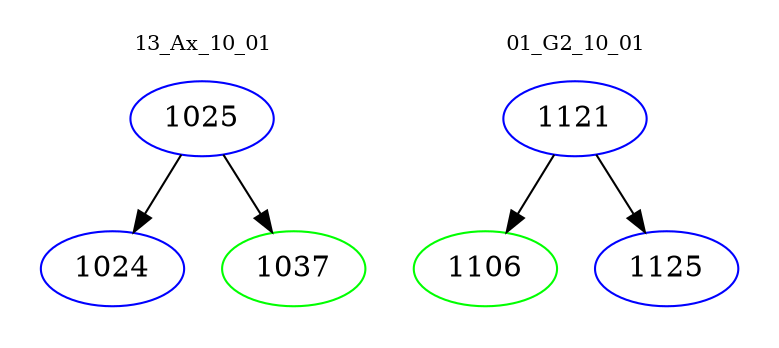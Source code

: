 digraph{
subgraph cluster_0 {
color = white
label = "13_Ax_10_01";
fontsize=10;
T0_1025 [label="1025", color="blue"]
T0_1025 -> T0_1024 [color="black"]
T0_1024 [label="1024", color="blue"]
T0_1025 -> T0_1037 [color="black"]
T0_1037 [label="1037", color="green"]
}
subgraph cluster_1 {
color = white
label = "01_G2_10_01";
fontsize=10;
T1_1121 [label="1121", color="blue"]
T1_1121 -> T1_1106 [color="black"]
T1_1106 [label="1106", color="green"]
T1_1121 -> T1_1125 [color="black"]
T1_1125 [label="1125", color="blue"]
}
}
